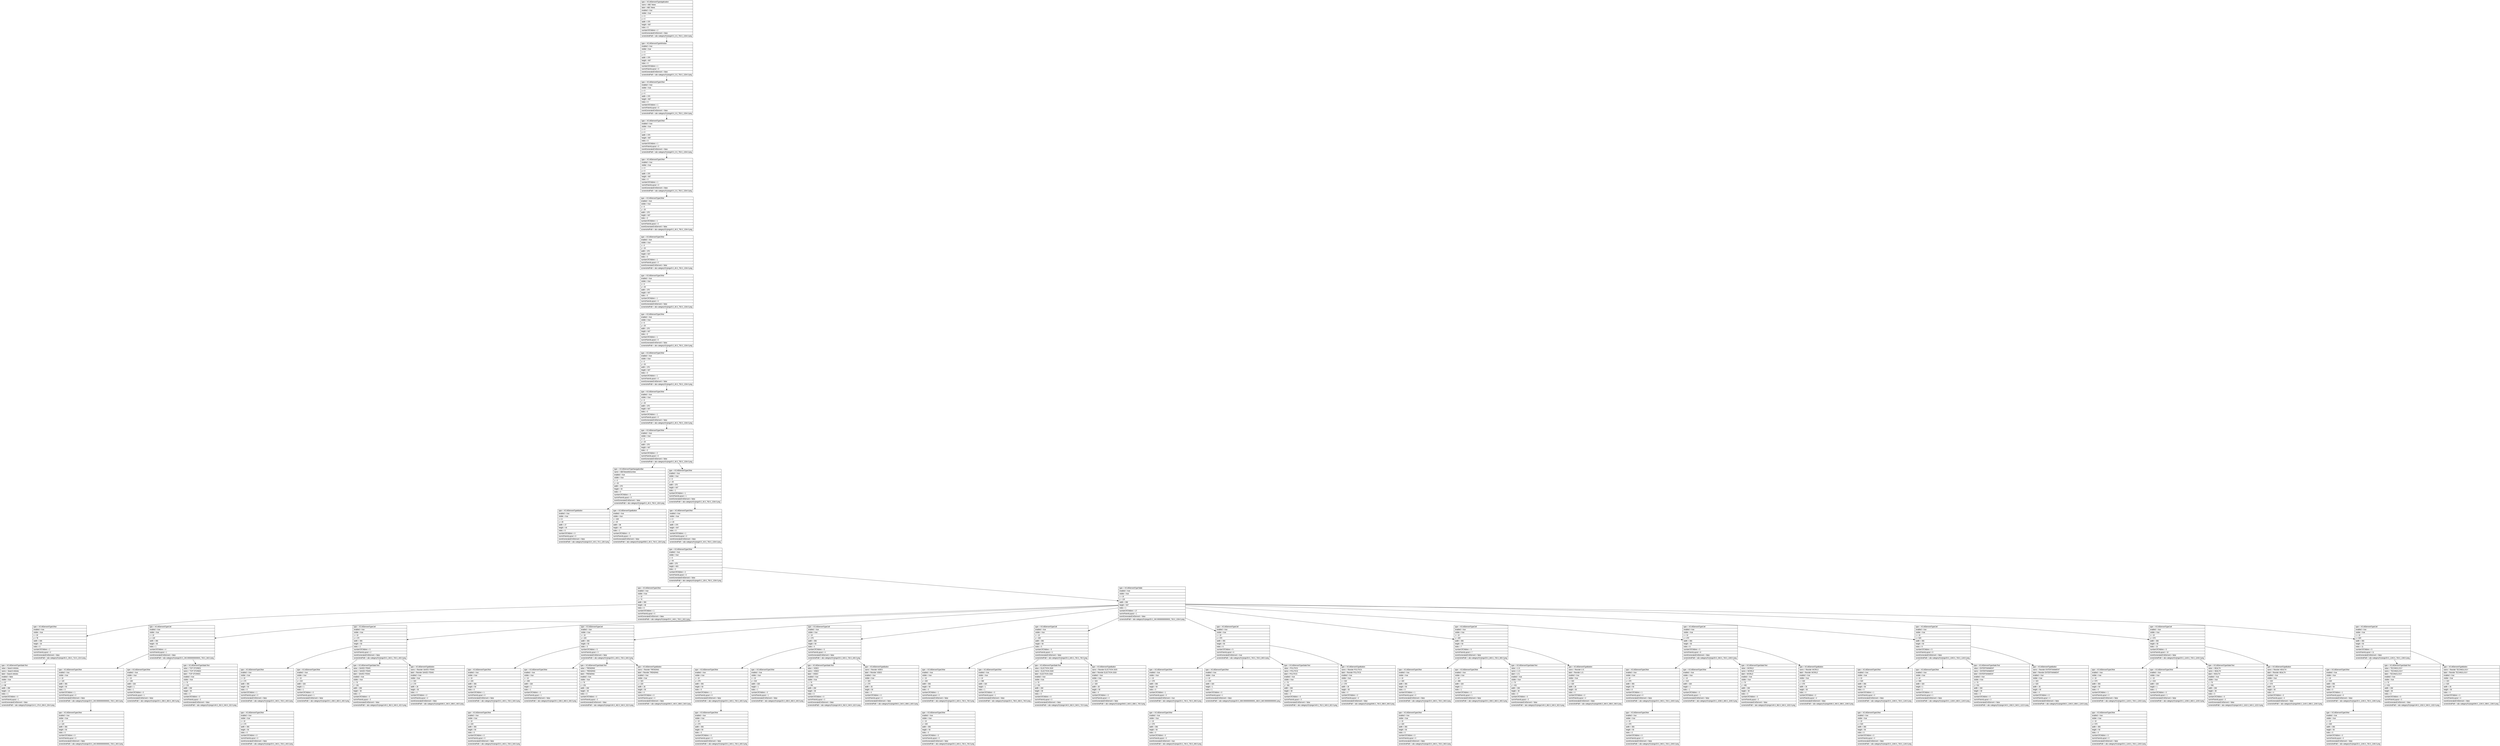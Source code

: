digraph Layout {

	node [shape=record fontname=Arial];

	0	[label="{type = XCUIElementTypeApplication\l|name = ABC News\l|label = ABC News\l|enabled = true\l|visible = true\l|x = 0\l|y = 0\l|width = 375\l|height = 667\l|index = 0\l|numberOfChildren = 2\l|eventGeneratedOnElement = false \l|screenshotPath = abc-category/S1/pngs/0.0_0.0_750.0_1334.0.png\l}"]
	1	[label="{type = XCUIElementTypeWindow\l|enabled = true\l|visible = true\l|x = 0\l|y = 0\l|width = 375\l|height = 667\l|index = 0\l|numberOfChildren = 1\l|numInParentLayout = 0\l|eventGeneratedOnElement = false \l|screenshotPath = abc-category/S1/pngs/0.0_0.0_750.0_1334.0.png\l}"]
	2	[label="{type = XCUIElementTypeOther\l|enabled = true\l|visible = true\l|x = 0\l|y = 0\l|width = 375\l|height = 667\l|index = 0\l|numberOfChildren = 1\l|numInParentLayout = 0\l|eventGeneratedOnElement = false \l|screenshotPath = abc-category/S1/pngs/0.0_0.0_750.0_1334.0.png\l}"]
	3	[label="{type = XCUIElementTypeOther\l|enabled = true\l|visible = true\l|x = 0\l|y = 0\l|width = 375\l|height = 667\l|index = 0\l|numberOfChildren = 1\l|numInParentLayout = 0\l|eventGeneratedOnElement = false \l|screenshotPath = abc-category/S1/pngs/0.0_0.0_750.0_1334.0.png\l}"]
	4	[label="{type = XCUIElementTypeOther\l|enabled = true\l|visible = true\l|x = 0\l|y = 0\l|width = 375\l|height = 667\l|index = 0\l|numberOfChildren = 1\l|numInParentLayout = 0\l|eventGeneratedOnElement = false \l|screenshotPath = abc-category/S1/pngs/0.0_0.0_750.0_1334.0.png\l}"]
	5	[label="{type = XCUIElementTypeOther\l|enabled = true\l|visible = true\l|x = 0\l|y = 20\l|width = 375\l|height = 647\l|index = 0\l|numberOfChildren = 1\l|numInParentLayout = 0\l|eventGeneratedOnElement = false \l|screenshotPath = abc-category/S1/pngs/0.0_40.0_750.0_1334.0.png\l}"]
	6	[label="{type = XCUIElementTypeOther\l|enabled = true\l|visible = true\l|x = 0\l|y = 20\l|width = 375\l|height = 647\l|index = 0\l|numberOfChildren = 1\l|numInParentLayout = 0\l|eventGeneratedOnElement = false \l|screenshotPath = abc-category/S1/pngs/0.0_40.0_750.0_1334.0.png\l}"]
	7	[label="{type = XCUIElementTypeOther\l|enabled = true\l|visible = true\l|x = 0\l|y = 20\l|width = 375\l|height = 647\l|index = 0\l|numberOfChildren = 1\l|numInParentLayout = 0\l|eventGeneratedOnElement = false \l|screenshotPath = abc-category/S1/pngs/0.0_40.0_750.0_1334.0.png\l}"]
	8	[label="{type = XCUIElementTypeOther\l|enabled = true\l|visible = true\l|x = 0\l|y = 20\l|width = 375\l|height = 647\l|index = 0\l|numberOfChildren = 1\l|numInParentLayout = 0\l|eventGeneratedOnElement = false \l|screenshotPath = abc-category/S1/pngs/0.0_40.0_750.0_1334.0.png\l}"]
	9	[label="{type = XCUIElementTypeOther\l|enabled = true\l|visible = true\l|x = 0\l|y = 20\l|width = 375\l|height = 647\l|index = 0\l|numberOfChildren = 1\l|numInParentLayout = 0\l|eventGeneratedOnElement = false \l|screenshotPath = abc-category/S1/pngs/0.0_40.0_750.0_1334.0.png\l}"]
	10	[label="{type = XCUIElementTypeOther\l|enabled = true\l|visible = true\l|x = 0\l|y = 20\l|width = 375\l|height = 647\l|index = 0\l|numberOfChildren = 1\l|numInParentLayout = 0\l|eventGeneratedOnElement = false \l|screenshotPath = abc-category/S1/pngs/0.0_40.0_750.0_1334.0.png\l}"]
	11	[label="{type = XCUIElementTypeOther\l|enabled = true\l|visible = true\l|x = 0\l|y = 20\l|width = 375\l|height = 647\l|index = 0\l|numberOfChildren = 2\l|numInParentLayout = 0\l|eventGeneratedOnElement = false \l|screenshotPath = abc-category/S1/pngs/0.0_40.0_750.0_1334.0.png\l}"]
	12	[label="{type = XCUIElementTypeNavigationBar\l|name = ABCNewsMenuView\l|enabled = true\l|visible = true\l|x = 0\l|y = 20\l|width = 375\l|height = 44\l|index = 0\l|numberOfChildren = 3\l|numInParentLayout = 0\l|eventGeneratedOnElement = false \l|screenshotPath = abc-category/S1/pngs/0.0_40.0_750.0_128.0.png\l}"]
	13	[label="{type = XCUIElementTypeOther\l|enabled = true\l|visible = true\l|x = 0\l|y = 20\l|width = 375\l|height = 647\l|index = 1\l|numberOfChildren = 1\l|numInParentLayout = 1\l|eventGeneratedOnElement = false \l|screenshotPath = abc-category/S1/pngs/0.0_40.0_750.0_1334.0.png\l}"]
	14	[label="{type = XCUIElementTypeButton\l|enabled = true\l|visible = true\l|x = 8\l|y = 20\l|width = 27\l|height = 44\l|index = 0\l|numberOfChildren = 0\l|numInParentLayout = 0\l|eventGeneratedOnElement = false \l|screenshotPath = abc-category/S1/pngs/16.0_40.0_70.0_128.0.png\l}"]
	15	[label="{type = XCUIElementTypeButton\l|enabled = true\l|visible = true\l|x = 329\l|y = 20\l|width = 38\l|height = 44\l|index = 2\l|numberOfChildren = 0\l|numInParentLayout = 2\l|eventGeneratedOnElement = false \l|screenshotPath = abc-category/S1/pngs/658.0_40.0_734.0_128.0.png\l}"]
	16	[label="{type = XCUIElementTypeOther\l|enabled = true\l|visible = true\l|x = 0\l|y = 20\l|width = 375\l|height = 647\l|index = 0\l|numberOfChildren = 1\l|numInParentLayout = 0\l|eventGeneratedOnElement = false \l|screenshotPath = abc-category/S1/pngs/0.0_40.0_750.0_1334.0.png\l}"]
	17	[label="{type = XCUIElementTypeOther\l|enabled = true\l|visible = true\l|x = 0\l|y = 64\l|width = 375\l|height = 603\l|index = 0\l|numberOfChildren = 2\l|numInParentLayout = 0\l|eventGeneratedOnElement = false \l|screenshotPath = abc-category/S1/pngs/0.0_128.0_750.0_1334.0.png\l}"]
	18	[label="{type = XCUIElementTypeOther\l|enabled = true\l|visible = true\l|x = 10\l|y = 74\l|width = 355\l|height = 46\l|index = 0\l|numberOfChildren = 1\l|numInParentLayout = 0\l|eventGeneratedOnElement = false \l|screenshotPath = abc-category/S1/pngs/20.0_148.0_730.0_240.0.png\l}"]
	19	[label="{type = XCUIElementTypeTable\l|enabled = true\l|visible = true\l|x = 10\l|y = 120\l|width = 355\l|height = 547\l|index = 1\l|numberOfChildren = 17\l|numInParentLayout = 1\l|eventGeneratedOnElement = false \l|screenshotPath = abc-category/S1/pngs/20.0_240.00000000000003_730.0_1334.0.png\l}"]
	20	[label="{type = XCUIElementTypeOther\l|enabled = true\l|visible = true\l|x = 20\l|y = 78\l|width = 335\l|height = 34\l|index = 0\l|numberOfChildren = 2\l|numInParentLayout = 0\l|eventGeneratedOnElement = false \l|screenshotPath = abc-category/S1/pngs/40.0_156.0_710.0_224.0.png\l}"]
	21	[label="{type = XCUIElementTypeCell\l|enabled = true\l|visible = true\l|x = 10\l|y = 120\l|width = 355\l|height = 50\l|index = 1\l|numberOfChildren = 4\l|numInParentLayout = 1\l|eventGeneratedOnElement = false \l|screenshotPath = abc-category/S1/pngs/20.0_240.00000000000003_730.0_340.0.png\l}"]
	22	[label="{type = XCUIElementTypeCell\l|enabled = true\l|visible = true\l|x = 10\l|y = 170\l|width = 355\l|height = 50\l|index = 2\l|numberOfChildren = 5\l|numInParentLayout = 2\l|eventGeneratedOnElement = false \l|screenshotPath = abc-category/S1/pngs/20.0_340.0_730.0_440.0.png\l}"]
	23	[label="{type = XCUIElementTypeCell\l|enabled = true\l|visible = true\l|x = 10\l|y = 220\l|width = 355\l|height = 50\l|index = 3\l|numberOfChildren = 5\l|numInParentLayout = 3\l|eventGeneratedOnElement = false \l|screenshotPath = abc-category/S1/pngs/20.0_440.0_730.0_540.0.png\l}"]
	24	[label="{type = XCUIElementTypeCell\l|enabled = true\l|visible = true\l|x = 10\l|y = 270\l|width = 355\l|height = 50\l|index = 4\l|numberOfChildren = 5\l|numInParentLayout = 4\l|eventGeneratedOnElement = false \l|screenshotPath = abc-category/S1/pngs/20.0_540.0_730.0_640.0.png\l}"]
	25	[label="{type = XCUIElementTypeCell\l|enabled = true\l|visible = true\l|x = 10\l|y = 320\l|width = 355\l|height = 50\l|index = 5\l|numberOfChildren = 5\l|numInParentLayout = 5\l|eventGeneratedOnElement = false \l|screenshotPath = abc-category/S1/pngs/20.0_640.0_730.0_740.0.png\l}"]
	26	[label="{type = XCUIElementTypeCell\l|enabled = true\l|visible = true\l|x = 10\l|y = 370\l|width = 355\l|height = 50\l|index = 6\l|numberOfChildren = 5\l|numInParentLayout = 6\l|eventGeneratedOnElement = true \l|screenshotPath = abc-category/S1/pngs/20.0_740.0_730.0_840.0.png\l}"]
	27	[label="{type = XCUIElementTypeCell\l|enabled = true\l|visible = true\l|x = 10\l|y = 420\l|width = 355\l|height = 50\l|index = 7\l|numberOfChildren = 5\l|numInParentLayout = 7\l|eventGeneratedOnElement = false \l|screenshotPath = abc-category/S1/pngs/20.0_840.0_730.0_940.0.png\l}"]
	28	[label="{type = XCUIElementTypeCell\l|enabled = true\l|visible = true\l|x = 10\l|y = 470\l|width = 355\l|height = 50\l|index = 8\l|numberOfChildren = 5\l|numInParentLayout = 8\l|eventGeneratedOnElement = false \l|screenshotPath = abc-category/S1/pngs/20.0_940.0_730.0_1040.0.png\l}"]
	29	[label="{type = XCUIElementTypeCell\l|enabled = true\l|visible = true\l|x = 10\l|y = 520\l|width = 355\l|height = 50\l|index = 9\l|numberOfChildren = 5\l|numInParentLayout = 9\l|eventGeneratedOnElement = false \l|screenshotPath = abc-category/S1/pngs/20.0_1040.0_730.0_1140.0.png\l}"]
	30	[label="{type = XCUIElementTypeCell\l|enabled = true\l|visible = true\l|x = 10\l|y = 570\l|width = 355\l|height = 50\l|index = 10\l|numberOfChildren = 5\l|numInParentLayout = 10\l|eventGeneratedOnElement = false \l|screenshotPath = abc-category/S1/pngs/20.0_1140.0_730.0_1240.0.png\l}"]
	31	[label="{type = XCUIElementTypeCell\l|enabled = true\l|visible = true\l|x = 10\l|y = 620\l|width = 355\l|height = 50\l|index = 11\l|numberOfChildren = 5\l|numInParentLayout = 11\l|eventGeneratedOnElement = false \l|screenshotPath = abc-category/S1/pngs/20.0_1240.0_730.0_1340.0.png\l}"]
	32	[label="{type = XCUIElementTypeStaticText\l|value = Search Articles\l|name = Search Articles\l|label = Search Articles\l|enabled = false\l|visible = true\l|x = 57\l|y = 88\l|width = 290\l|height = 14\l|index = 1\l|numberOfChildren = 0\l|numInParentLayout = 1\l|eventGeneratedOnElement = false \l|screenshotPath = abc-category/S1/pngs/114.0_176.0_694.0_204.0.png\l}"]
	33	[label="{type = XCUIElementTypeOther\l|enabled = true\l|visible = true\l|x = 10\l|y = 120\l|width = 355\l|height = 50\l|index = 0\l|numberOfChildren = 1\l|numInParentLayout = 0\l|eventGeneratedOnElement = false \l|screenshotPath = abc-category/S1/pngs/20.0_240.00000000000003_730.0_340.0.png\l}"]
	34	[label="{type = XCUIElementTypeOther\l|enabled = true\l|visible = true\l|x = 10\l|y = 169\l|width = 320\l|height = 1\l|index = 1\l|numberOfChildren = 0\l|numInParentLayout = 1\l|eventGeneratedOnElement = false \l|screenshotPath = abc-category/S1/pngs/20.0_338.0_660.0_340.0.png\l}"]
	35	[label="{type = XCUIElementTypeStaticText\l|value = TOP STORIES\l|name = TOP STORIES\l|label = TOP STORIES\l|enabled = true\l|visible = true\l|x = 70\l|y = 131\l|width = 200\l|height = 30\l|index = 3\l|numberOfChildren = 0\l|numInParentLayout = 3\l|eventGeneratedOnElement = false \l|screenshotPath = abc-category/S1/pngs/140.0_262.0_540.0_322.0.png\l}"]
	36	[label="{type = XCUIElementTypeOther\l|enabled = true\l|visible = true\l|x = 10\l|y = 170\l|width = 355\l|height = 50\l|index = 0\l|numberOfChildren = 1\l|numInParentLayout = 0\l|eventGeneratedOnElement = false \l|screenshotPath = abc-category/S1/pngs/20.0_340.0_730.0_440.0.png\l}"]
	37	[label="{type = XCUIElementTypeOther\l|enabled = true\l|visible = true\l|x = 10\l|y = 219\l|width = 320\l|height = 1\l|index = 1\l|numberOfChildren = 0\l|numInParentLayout = 1\l|eventGeneratedOnElement = false \l|screenshotPath = abc-category/S1/pngs/20.0_438.0_660.0_440.0.png\l}"]
	38	[label="{type = XCUIElementTypeStaticText\l|value = SAVED ITEMS\l|name = SAVED ITEMS\l|label = SAVED ITEMS\l|enabled = true\l|visible = true\l|x = 70\l|y = 181\l|width = 200\l|height = 30\l|index = 3\l|numberOfChildren = 0\l|numInParentLayout = 3\l|eventGeneratedOnElement = false \l|screenshotPath = abc-category/S1/pngs/140.0_362.0_540.0_422.0.png\l}"]
	39	[label="{type = XCUIElementTypeButton\l|name = Reorder SAVED ITEMS\l|label = Reorder SAVED ITEMS\l|enabled = true\l|visible = true\l|x = 323\l|y = 170\l|width = 26\l|height = 50\l|index = 4\l|numberOfChildren = 0\l|numInParentLayout = 4\l|eventGeneratedOnElement = false \l|screenshotPath = abc-category/S1/pngs/646.0_340.0_698.0_440.0.png\l}"]
	40	[label="{type = XCUIElementTypeOther\l|enabled = true\l|visible = true\l|x = 10\l|y = 220\l|width = 355\l|height = 50\l|index = 0\l|numberOfChildren = 1\l|numInParentLayout = 0\l|eventGeneratedOnElement = false \l|screenshotPath = abc-category/S1/pngs/20.0_440.0_730.0_540.0.png\l}"]
	41	[label="{type = XCUIElementTypeOther\l|enabled = true\l|visible = true\l|x = 10\l|y = 269\l|width = 320\l|height = 1\l|index = 1\l|numberOfChildren = 0\l|numInParentLayout = 1\l|eventGeneratedOnElement = false \l|screenshotPath = abc-category/S1/pngs/20.0_538.0_660.0_540.0.png\l}"]
	42	[label="{type = XCUIElementTypeStaticText\l|value = TRENDING\l|name = TRENDING\l|label = TRENDING\l|enabled = true\l|visible = true\l|x = 70\l|y = 231\l|width = 200\l|height = 30\l|index = 3\l|numberOfChildren = 0\l|numInParentLayout = 3\l|eventGeneratedOnElement = false \l|screenshotPath = abc-category/S1/pngs/140.0_462.0_540.0_522.0.png\l}"]
	43	[label="{type = XCUIElementTypeButton\l|name = Reorder TRENDING\l|label = Reorder TRENDING\l|enabled = true\l|visible = true\l|x = 323\l|y = 220\l|width = 26\l|height = 50\l|index = 4\l|numberOfChildren = 0\l|numInParentLayout = 4\l|eventGeneratedOnElement = false \l|screenshotPath = abc-category/S1/pngs/646.0_440.0_698.0_540.0.png\l}"]
	44	[label="{type = XCUIElementTypeOther\l|enabled = true\l|visible = true\l|x = 10\l|y = 270\l|width = 355\l|height = 50\l|index = 0\l|numberOfChildren = 1\l|numInParentLayout = 0\l|eventGeneratedOnElement = false \l|screenshotPath = abc-category/S1/pngs/20.0_540.0_730.0_640.0.png\l}"]
	45	[label="{type = XCUIElementTypeOther\l|enabled = true\l|visible = true\l|x = 10\l|y = 319\l|width = 320\l|height = 1\l|index = 1\l|numberOfChildren = 0\l|numInParentLayout = 1\l|eventGeneratedOnElement = false \l|screenshotPath = abc-category/S1/pngs/20.0_638.0_660.0_640.0.png\l}"]
	46	[label="{type = XCUIElementTypeStaticText\l|value = VIDEO\l|name = VIDEO\l|label = VIDEO\l|enabled = true\l|visible = true\l|x = 70\l|y = 281\l|width = 200\l|height = 30\l|index = 3\l|numberOfChildren = 0\l|numInParentLayout = 3\l|eventGeneratedOnElement = false \l|screenshotPath = abc-category/S1/pngs/140.0_562.0_540.0_622.0.png\l}"]
	47	[label="{type = XCUIElementTypeButton\l|name = Reorder VIDEO\l|label = Reorder VIDEO\l|enabled = true\l|visible = true\l|x = 323\l|y = 270\l|width = 26\l|height = 50\l|index = 4\l|numberOfChildren = 0\l|numInParentLayout = 4\l|eventGeneratedOnElement = false \l|screenshotPath = abc-category/S1/pngs/646.0_540.0_698.0_640.0.png\l}"]
	48	[label="{type = XCUIElementTypeOther\l|enabled = true\l|visible = true\l|x = 10\l|y = 320\l|width = 355\l|height = 50\l|index = 0\l|numberOfChildren = 1\l|numInParentLayout = 0\l|eventGeneratedOnElement = false \l|screenshotPath = abc-category/S1/pngs/20.0_640.0_730.0_740.0.png\l}"]
	49	[label="{type = XCUIElementTypeOther\l|enabled = true\l|visible = true\l|x = 10\l|y = 369\l|width = 320\l|height = 1\l|index = 1\l|numberOfChildren = 0\l|numInParentLayout = 1\l|eventGeneratedOnElement = false \l|screenshotPath = abc-category/S1/pngs/20.0_738.0_660.0_740.0.png\l}"]
	50	[label="{type = XCUIElementTypeStaticText\l|value = ELECTION 2020\l|name = ELECTION 2020\l|label = ELECTION 2020\l|enabled = true\l|visible = true\l|x = 70\l|y = 331\l|width = 200\l|height = 30\l|index = 3\l|numberOfChildren = 0\l|numInParentLayout = 3\l|eventGeneratedOnElement = false \l|screenshotPath = abc-category/S1/pngs/140.0_662.0_540.0_722.0.png\l}"]
	51	[label="{type = XCUIElementTypeButton\l|name = Reorder ELECTION 2020\l|label = Reorder ELECTION 2020\l|enabled = true\l|visible = true\l|x = 323\l|y = 320\l|width = 26\l|height = 50\l|index = 4\l|numberOfChildren = 0\l|numInParentLayout = 4\l|eventGeneratedOnElement = false \l|screenshotPath = abc-category/S1/pngs/646.0_640.0_698.0_740.0.png\l}"]
	52	[label="{type = XCUIElementTypeOther\l|enabled = true\l|visible = true\l|x = 10\l|y = 370\l|width = 355\l|height = 50\l|index = 0\l|numberOfChildren = 1\l|numInParentLayout = 0\l|eventGeneratedOnElement = true \l|screenshotPath = abc-category/S1/pngs/20.0_740.0_730.0_840.0.png\l}"]
	53	[label="{type = XCUIElementTypeOther\l|enabled = true\l|visible = true\l|x = 10\l|y = 419\l|width = 320\l|height = 1\l|index = 1\l|numberOfChildren = 0\l|numInParentLayout = 1\l|eventGeneratedOnElement = false \l|screenshotPath = abc-category/S1/pngs/20.0_838.0000000000001_660.0_840.0000000000001.png\l}"]
	54	[label="{type = XCUIElementTypeStaticText\l|value = POLITICS\l|name = POLITICS\l|label = POLITICS\l|enabled = true\l|visible = true\l|x = 70\l|y = 381\l|width = 200\l|height = 30\l|index = 3\l|numberOfChildren = 0\l|numInParentLayout = 3\l|eventGeneratedOnElement = false \l|screenshotPath = abc-category/S1/pngs/140.0_762.0_540.0_822.0.png\l}"]
	55	[label="{type = XCUIElementTypeButton\l|name = Reorder POLITICS\l|label = Reorder POLITICS\l|enabled = true\l|visible = true\l|x = 323\l|y = 370\l|width = 26\l|height = 50\l|index = 4\l|numberOfChildren = 0\l|numInParentLayout = 4\l|eventGeneratedOnElement = false \l|screenshotPath = abc-category/S1/pngs/646.0_740.0_698.0_840.0.png\l}"]
	56	[label="{type = XCUIElementTypeOther\l|enabled = true\l|visible = true\l|x = 10\l|y = 420\l|width = 355\l|height = 50\l|index = 0\l|numberOfChildren = 1\l|numInParentLayout = 0\l|eventGeneratedOnElement = false \l|screenshotPath = abc-category/S1/pngs/20.0_840.0_730.0_940.0.png\l}"]
	57	[label="{type = XCUIElementTypeOther\l|enabled = true\l|visible = true\l|x = 10\l|y = 469\l|width = 320\l|height = 1\l|index = 1\l|numberOfChildren = 0\l|numInParentLayout = 1\l|eventGeneratedOnElement = false \l|screenshotPath = abc-category/S1/pngs/20.0_938.0_660.0_940.0.png\l}"]
	58	[label="{type = XCUIElementTypeStaticText\l|value = U.S.\l|name = U.S.\l|label = U.S.\l|enabled = true\l|visible = true\l|x = 70\l|y = 431\l|width = 200\l|height = 30\l|index = 3\l|numberOfChildren = 0\l|numInParentLayout = 3\l|eventGeneratedOnElement = false \l|screenshotPath = abc-category/S1/pngs/140.0_862.0_540.0_922.0.png\l}"]
	59	[label="{type = XCUIElementTypeButton\l|name = Reorder U.S.\l|label = Reorder U.S.\l|enabled = true\l|visible = true\l|x = 323\l|y = 420\l|width = 26\l|height = 50\l|index = 4\l|numberOfChildren = 0\l|numInParentLayout = 4\l|eventGeneratedOnElement = false \l|screenshotPath = abc-category/S1/pngs/646.0_840.0_698.0_940.0.png\l}"]
	60	[label="{type = XCUIElementTypeOther\l|enabled = true\l|visible = true\l|x = 10\l|y = 470\l|width = 355\l|height = 50\l|index = 0\l|numberOfChildren = 1\l|numInParentLayout = 0\l|eventGeneratedOnElement = false \l|screenshotPath = abc-category/S1/pngs/20.0_940.0_730.0_1040.0.png\l}"]
	61	[label="{type = XCUIElementTypeOther\l|enabled = true\l|visible = true\l|x = 10\l|y = 519\l|width = 320\l|height = 1\l|index = 1\l|numberOfChildren = 0\l|numInParentLayout = 1\l|eventGeneratedOnElement = false \l|screenshotPath = abc-category/S1/pngs/20.0_1038.0_660.0_1040.0.png\l}"]
	62	[label="{type = XCUIElementTypeStaticText\l|value = WORLD\l|name = WORLD\l|label = WORLD\l|enabled = true\l|visible = true\l|x = 70\l|y = 481\l|width = 200\l|height = 30\l|index = 3\l|numberOfChildren = 0\l|numInParentLayout = 3\l|eventGeneratedOnElement = false \l|screenshotPath = abc-category/S1/pngs/140.0_962.0_540.0_1022.0.png\l}"]
	63	[label="{type = XCUIElementTypeButton\l|name = Reorder WORLD\l|label = Reorder WORLD\l|enabled = true\l|visible = true\l|x = 323\l|y = 470\l|width = 26\l|height = 50\l|index = 4\l|numberOfChildren = 0\l|numInParentLayout = 4\l|eventGeneratedOnElement = false \l|screenshotPath = abc-category/S1/pngs/646.0_940.0_698.0_1040.0.png\l}"]
	64	[label="{type = XCUIElementTypeOther\l|enabled = true\l|visible = true\l|x = 10\l|y = 520\l|width = 355\l|height = 50\l|index = 0\l|numberOfChildren = 1\l|numInParentLayout = 0\l|eventGeneratedOnElement = false \l|screenshotPath = abc-category/S1/pngs/20.0_1040.0_730.0_1140.0.png\l}"]
	65	[label="{type = XCUIElementTypeOther\l|enabled = true\l|visible = true\l|x = 10\l|y = 569\l|width = 320\l|height = 1\l|index = 1\l|numberOfChildren = 0\l|numInParentLayout = 1\l|eventGeneratedOnElement = false \l|screenshotPath = abc-category/S1/pngs/20.0_1138.0_660.0_1140.0.png\l}"]
	66	[label="{type = XCUIElementTypeStaticText\l|value = ENTERTAINMENT\l|name = ENTERTAINMENT\l|label = ENTERTAINMENT\l|enabled = true\l|visible = true\l|x = 70\l|y = 531\l|width = 200\l|height = 30\l|index = 3\l|numberOfChildren = 0\l|numInParentLayout = 3\l|eventGeneratedOnElement = false \l|screenshotPath = abc-category/S1/pngs/140.0_1062.0_540.0_1122.0.png\l}"]
	67	[label="{type = XCUIElementTypeButton\l|name = Reorder ENTERTAINMENT\l|label = Reorder ENTERTAINMENT\l|enabled = true\l|visible = true\l|x = 323\l|y = 520\l|width = 26\l|height = 50\l|index = 4\l|numberOfChildren = 0\l|numInParentLayout = 4\l|eventGeneratedOnElement = false \l|screenshotPath = abc-category/S1/pngs/646.0_1040.0_698.0_1140.0.png\l}"]
	68	[label="{type = XCUIElementTypeOther\l|enabled = true\l|visible = true\l|x = 10\l|y = 570\l|width = 355\l|height = 50\l|index = 0\l|numberOfChildren = 1\l|numInParentLayout = 0\l|eventGeneratedOnElement = false \l|screenshotPath = abc-category/S1/pngs/20.0_1140.0_730.0_1240.0.png\l}"]
	69	[label="{type = XCUIElementTypeOther\l|enabled = true\l|visible = true\l|x = 10\l|y = 619\l|width = 320\l|height = 1\l|index = 1\l|numberOfChildren = 0\l|numInParentLayout = 1\l|eventGeneratedOnElement = false \l|screenshotPath = abc-category/S1/pngs/20.0_1238.0_660.0_1240.0.png\l}"]
	70	[label="{type = XCUIElementTypeStaticText\l|value = HEALTH\l|name = HEALTH\l|label = HEALTH\l|enabled = true\l|visible = true\l|x = 70\l|y = 581\l|width = 200\l|height = 30\l|index = 3\l|numberOfChildren = 0\l|numInParentLayout = 3\l|eventGeneratedOnElement = false \l|screenshotPath = abc-category/S1/pngs/140.0_1162.0_540.0_1222.0.png\l}"]
	71	[label="{type = XCUIElementTypeButton\l|name = Reorder HEALTH\l|label = Reorder HEALTH\l|enabled = true\l|visible = true\l|x = 323\l|y = 570\l|width = 26\l|height = 50\l|index = 4\l|numberOfChildren = 0\l|numInParentLayout = 4\l|eventGeneratedOnElement = false \l|screenshotPath = abc-category/S1/pngs/646.0_1140.0_698.0_1240.0.png\l}"]
	72	[label="{type = XCUIElementTypeOther\l|enabled = true\l|visible = true\l|x = 10\l|y = 620\l|width = 355\l|height = 50\l|index = 0\l|numberOfChildren = 1\l|numInParentLayout = 0\l|eventGeneratedOnElement = false \l|screenshotPath = abc-category/S1/pngs/20.0_1240.0_730.0_1340.0.png\l}"]
	73	[label="{type = XCUIElementTypeStaticText\l|value = TECHNOLOGY\l|name = TECHNOLOGY\l|label = TECHNOLOGY\l|enabled = true\l|visible = true\l|x = 70\l|y = 631\l|width = 200\l|height = 30\l|index = 3\l|numberOfChildren = 0\l|numInParentLayout = 3\l|eventGeneratedOnElement = false \l|screenshotPath = abc-category/S1/pngs/140.0_1262.0_540.0_1322.0.png\l}"]
	74	[label="{type = XCUIElementTypeButton\l|name = Reorder TECHNOLOGY\l|label = Reorder TECHNOLOGY\l|enabled = true\l|visible = true\l|x = 323\l|y = 620\l|width = 26\l|height = 50\l|index = 4\l|numberOfChildren = 0\l|numInParentLayout = 4\l|eventGeneratedOnElement = false \l|screenshotPath = abc-category/S1/pngs/646.0_1240.0_698.0_1340.0.png\l}"]
	75	[label="{type = XCUIElementTypeOther\l|enabled = true\l|visible = true\l|x = 10\l|y = 120\l|width = 355\l|height = 50\l|index = 0\l|numberOfChildren = 0\l|numInParentLayout = 0\l|eventGeneratedOnElement = false \l|screenshotPath = abc-category/S1/pngs/20.0_240.00000000000003_730.0_340.0.png\l}"]
	76	[label="{type = XCUIElementTypeOther\l|enabled = true\l|visible = true\l|x = 10\l|y = 170\l|width = 355\l|height = 50\l|index = 0\l|numberOfChildren = 0\l|numInParentLayout = 0\l|eventGeneratedOnElement = false \l|screenshotPath = abc-category/S1/pngs/20.0_340.0_730.0_440.0.png\l}"]
	77	[label="{type = XCUIElementTypeOther\l|enabled = true\l|visible = true\l|x = 10\l|y = 220\l|width = 355\l|height = 50\l|index = 0\l|numberOfChildren = 0\l|numInParentLayout = 0\l|eventGeneratedOnElement = false \l|screenshotPath = abc-category/S1/pngs/20.0_440.0_730.0_540.0.png\l}"]
	78	[label="{type = XCUIElementTypeOther\l|enabled = true\l|visible = true\l|x = 10\l|y = 270\l|width = 355\l|height = 50\l|index = 0\l|numberOfChildren = 0\l|numInParentLayout = 0\l|eventGeneratedOnElement = false \l|screenshotPath = abc-category/S1/pngs/20.0_540.0_730.0_640.0.png\l}"]
	79	[label="{type = XCUIElementTypeOther\l|enabled = true\l|visible = true\l|x = 10\l|y = 320\l|width = 355\l|height = 50\l|index = 0\l|numberOfChildren = 0\l|numInParentLayout = 0\l|eventGeneratedOnElement = false \l|screenshotPath = abc-category/S1/pngs/20.0_640.0_730.0_740.0.png\l}"]
	80	[label="{type = XCUIElementTypeOther\l|enabled = true\l|visible = true\l|x = 10\l|y = 370\l|width = 355\l|height = 50\l|index = 0\l|numberOfChildren = 0\l|numInParentLayout = 0\l|eventGeneratedOnElement = true \l|screenshotPath = abc-category/S1/pngs/20.0_740.0_730.0_840.0.png\l}"]
	81	[label="{type = XCUIElementTypeOther\l|enabled = true\l|visible = true\l|x = 10\l|y = 420\l|width = 355\l|height = 50\l|index = 0\l|numberOfChildren = 0\l|numInParentLayout = 0\l|eventGeneratedOnElement = false \l|screenshotPath = abc-category/S1/pngs/20.0_840.0_730.0_940.0.png\l}"]
	82	[label="{type = XCUIElementTypeOther\l|enabled = true\l|visible = true\l|x = 10\l|y = 470\l|width = 355\l|height = 50\l|index = 0\l|numberOfChildren = 0\l|numInParentLayout = 0\l|eventGeneratedOnElement = false \l|screenshotPath = abc-category/S1/pngs/20.0_940.0_730.0_1040.0.png\l}"]
	83	[label="{type = XCUIElementTypeOther\l|enabled = true\l|visible = true\l|x = 10\l|y = 520\l|width = 355\l|height = 50\l|index = 0\l|numberOfChildren = 0\l|numInParentLayout = 0\l|eventGeneratedOnElement = false \l|screenshotPath = abc-category/S1/pngs/20.0_1040.0_730.0_1140.0.png\l}"]
	84	[label="{type = XCUIElementTypeOther\l|enabled = true\l|visible = true\l|x = 10\l|y = 570\l|width = 355\l|height = 50\l|index = 0\l|numberOfChildren = 0\l|numInParentLayout = 0\l|eventGeneratedOnElement = false \l|screenshotPath = abc-category/S1/pngs/20.0_1140.0_730.0_1240.0.png\l}"]
	85	[label="{type = XCUIElementTypeOther\l|enabled = true\l|visible = true\l|x = 10\l|y = 620\l|width = 355\l|height = 50\l|index = 0\l|numberOfChildren = 0\l|numInParentLayout = 0\l|eventGeneratedOnElement = false \l|screenshotPath = abc-category/S1/pngs/20.0_1240.0_730.0_1340.0.png\l}"]


	0 -> 1
	1 -> 2
	2 -> 3
	3 -> 4
	4 -> 5
	5 -> 6
	6 -> 7
	7 -> 8
	8 -> 9
	9 -> 10
	10 -> 11
	11 -> 12
	11 -> 13
	12 -> 14
	12 -> 15
	13 -> 16
	16 -> 17
	17 -> 18
	17 -> 19
	18 -> 20
	19 -> 21
	19 -> 22
	19 -> 23
	19 -> 24
	19 -> 25
	19 -> 26
	19 -> 27
	19 -> 28
	19 -> 29
	19 -> 30
	19 -> 31
	20 -> 32
	21 -> 33
	21 -> 34
	21 -> 35
	22 -> 36
	22 -> 37
	22 -> 38
	22 -> 39
	23 -> 40
	23 -> 41
	23 -> 42
	23 -> 43
	24 -> 44
	24 -> 45
	24 -> 46
	24 -> 47
	25 -> 48
	25 -> 49
	25 -> 50
	25 -> 51
	26 -> 52
	26 -> 53
	26 -> 54
	26 -> 55
	27 -> 56
	27 -> 57
	27 -> 58
	27 -> 59
	28 -> 60
	28 -> 61
	28 -> 62
	28 -> 63
	29 -> 64
	29 -> 65
	29 -> 66
	29 -> 67
	30 -> 68
	30 -> 69
	30 -> 70
	30 -> 71
	31 -> 72
	31 -> 73
	31 -> 74
	33 -> 75
	36 -> 76
	40 -> 77
	44 -> 78
	48 -> 79
	52 -> 80
	56 -> 81
	60 -> 82
	64 -> 83
	68 -> 84
	72 -> 85


}